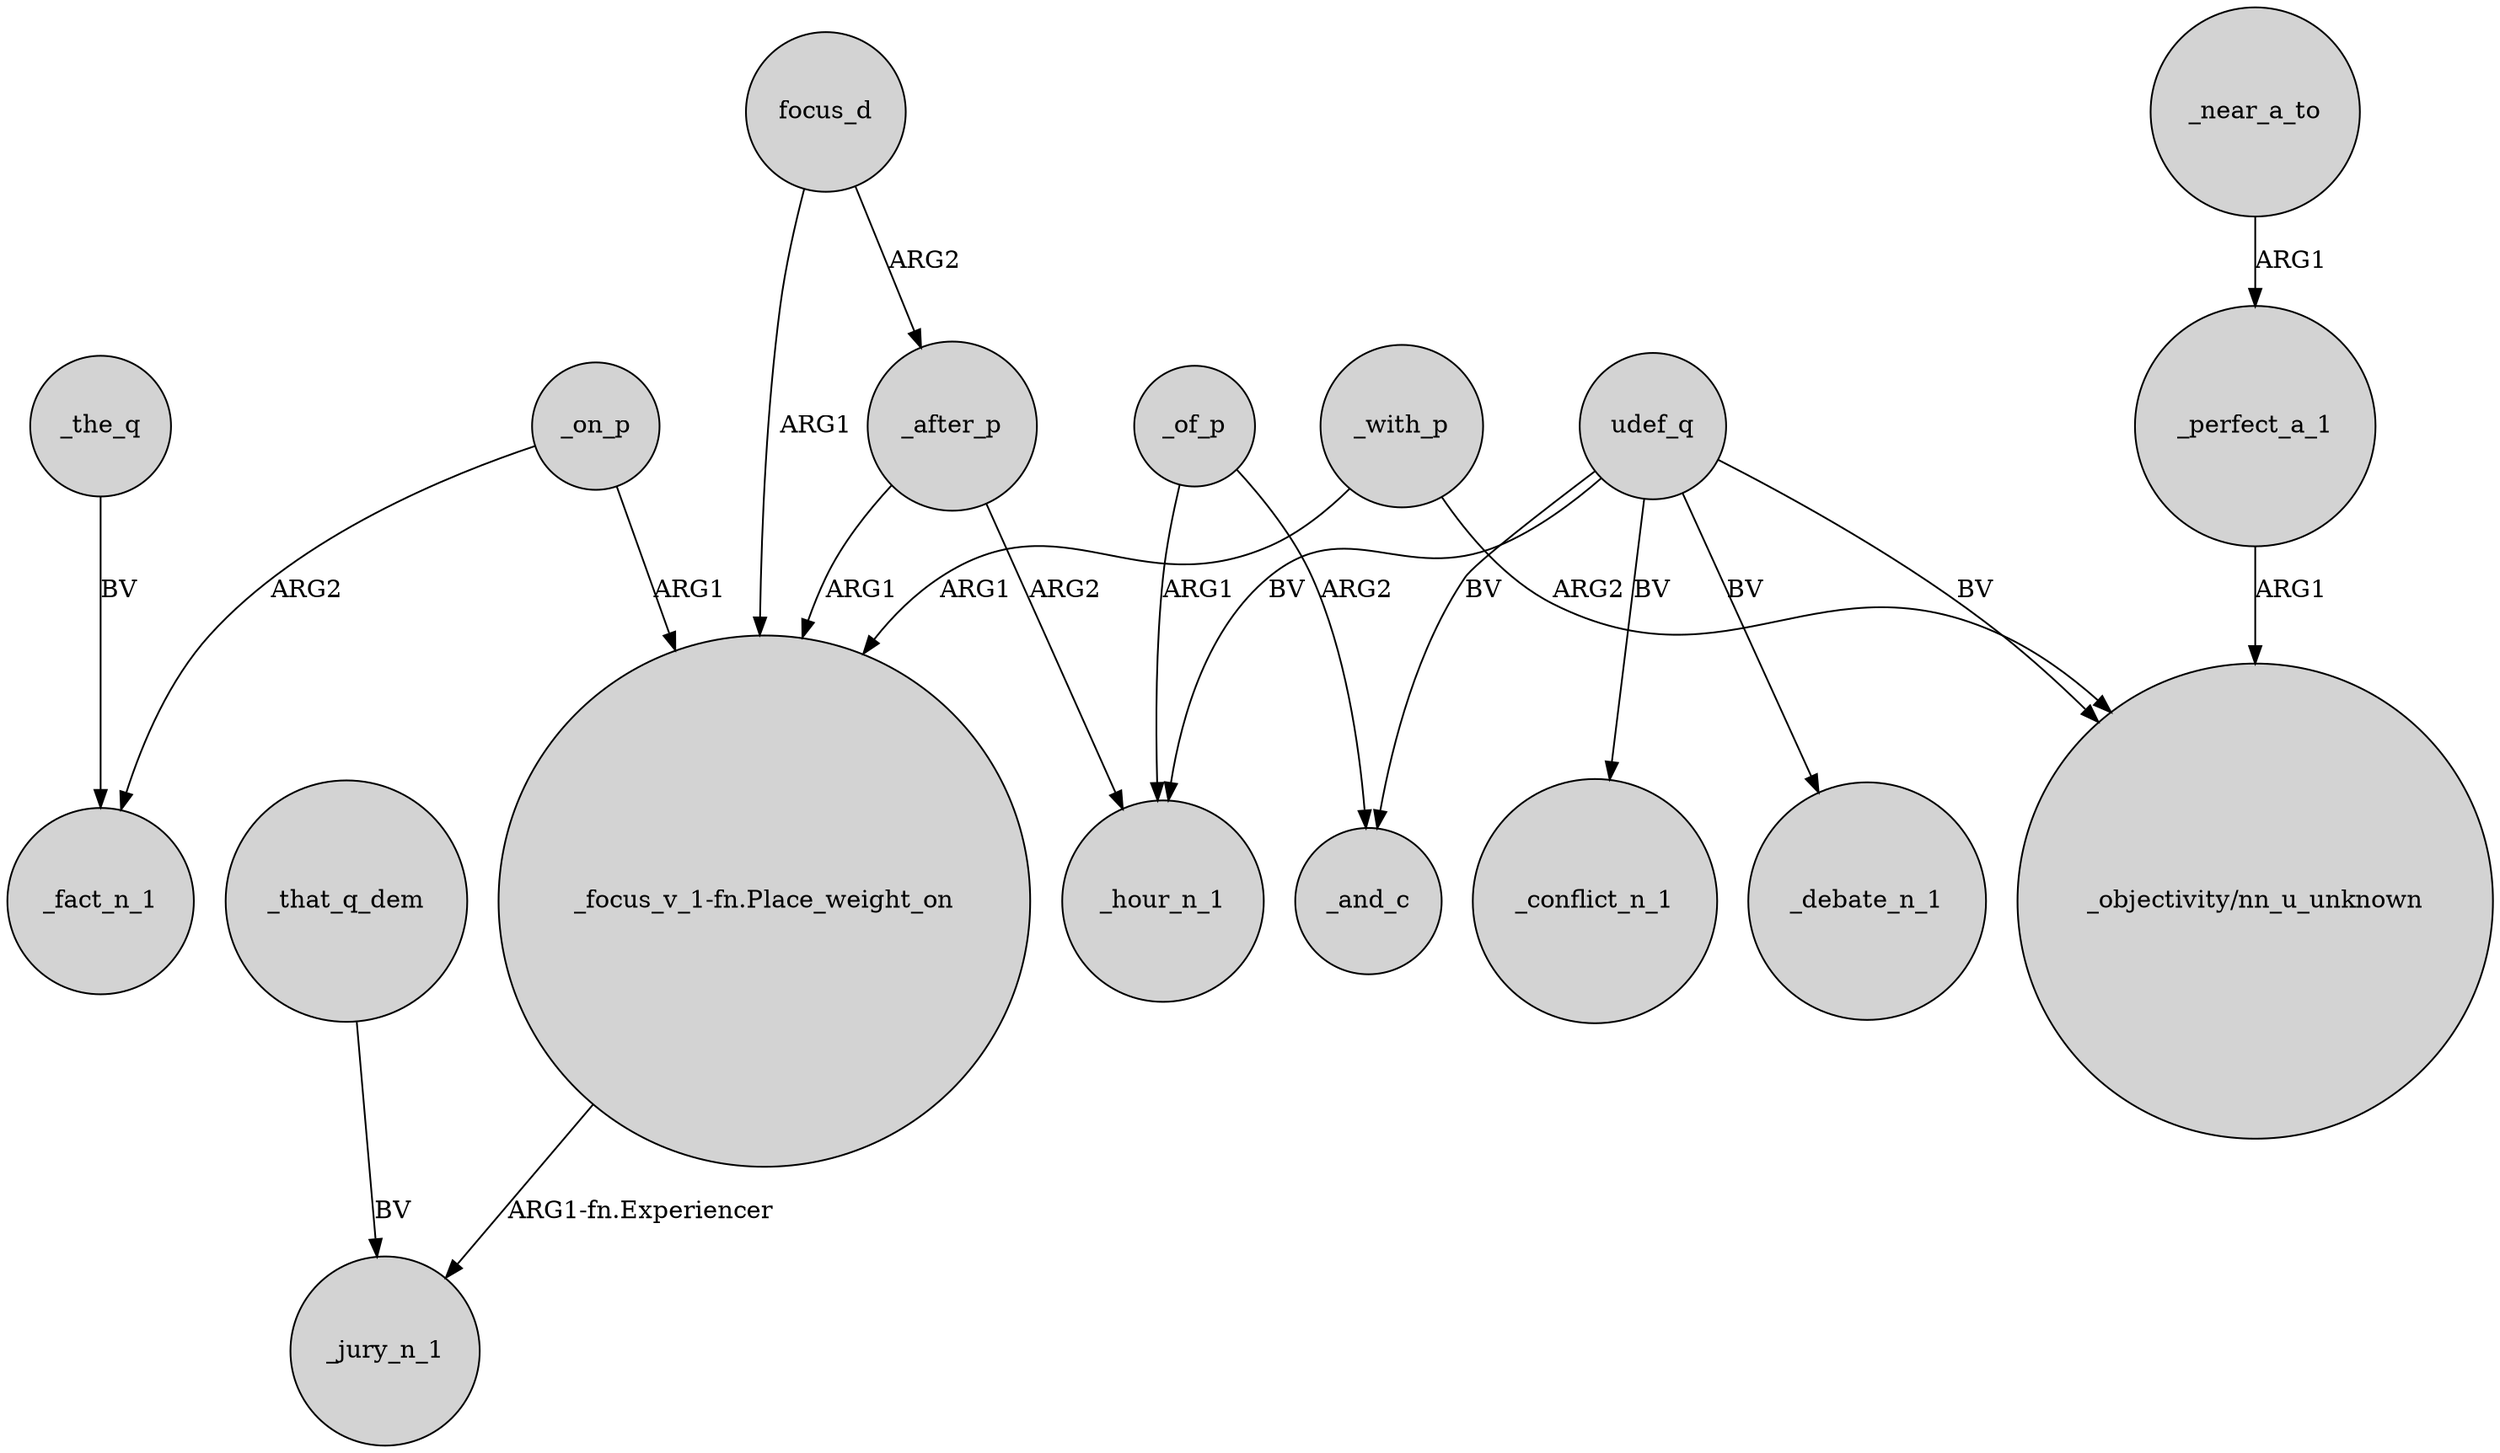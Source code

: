 digraph {
	node [shape=circle style=filled]
	_on_p -> "_focus_v_1-fn.Place_weight_on" [label=ARG1]
	focus_d -> _after_p [label=ARG2]
	udef_q -> _conflict_n_1 [label=BV]
	udef_q -> _hour_n_1 [label=BV]
	_of_p -> _and_c [label=ARG2]
	udef_q -> _debate_n_1 [label=BV]
	_with_p -> "_focus_v_1-fn.Place_weight_on" [label=ARG1]
	"_focus_v_1-fn.Place_weight_on" -> _jury_n_1 [label="ARG1-fn.Experiencer"]
	_after_p -> _hour_n_1 [label=ARG2]
	_near_a_to -> _perfect_a_1 [label=ARG1]
	focus_d -> "_focus_v_1-fn.Place_weight_on" [label=ARG1]
	_after_p -> "_focus_v_1-fn.Place_weight_on" [label=ARG1]
	_the_q -> _fact_n_1 [label=BV]
	_that_q_dem -> _jury_n_1 [label=BV]
	_on_p -> _fact_n_1 [label=ARG2]
	_with_p -> "_objectivity/nn_u_unknown" [label=ARG2]
	_perfect_a_1 -> "_objectivity/nn_u_unknown" [label=ARG1]
	udef_q -> _and_c [label=BV]
	_of_p -> _hour_n_1 [label=ARG1]
	udef_q -> "_objectivity/nn_u_unknown" [label=BV]
}
